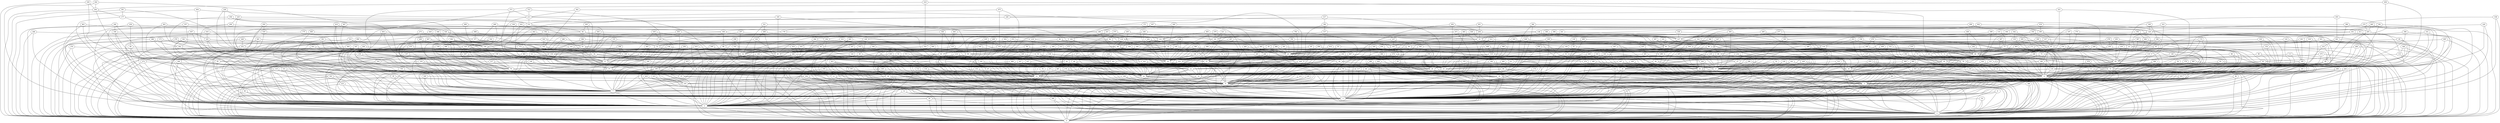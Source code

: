 /* Created by igraph 0.7.0 */
graph {
  0;
  1;
  2;
  3;
  4;
  5;
  6;
  7;
  8;
  9;
  10;
  11;
  12;
  13;
  14;
  15;
  16;
  17;
  18;
  19;
  20;
  21;
  22;
  23;
  24;
  25;
  26;
  27;
  28;
  29;
  30;
  31;
  32;
  33;
  34;
  35;
  36;
  37;
  38;
  39;
  40;
  41;
  42;
  43;
  44;
  45;
  46;
  47;
  48;
  49;
  50;
  51;
  52;
  53;
  54;
  55;
  56;
  57;
  58;
  59;
  60;
  61;
  62;
  63;
  64;
  65;
  66;
  67;
  68;
  69;
  70;
  71;
  72;
  73;
  74;
  75;
  76;
  77;
  78;
  79;
  80;
  81;
  82;
  83;
  84;
  85;
  86;
  87;
  88;
  89;
  90;
  91;
  92;
  93;
  94;
  95;
  96;
  97;
  98;
  99;
  100;
  101;
  102;
  103;
  104;
  105;
  106;
  107;
  108;
  109;
  110;
  111;
  112;
  113;
  114;
  115;
  116;
  117;
  118;
  119;
  120;
  121;
  122;
  123;
  124;
  125;
  126;
  127;
  128;
  129;
  130;
  131;
  132;
  133;
  134;
  135;
  136;
  137;
  138;
  139;
  140;
  141;
  142;
  143;
  144;
  145;
  146;
  147;
  148;
  149;
  150;
  151;
  152;
  153;
  154;
  155;
  156;
  157;
  158;
  159;
  160;
  161;
  162;
  163;
  164;
  165;
  166;
  167;
  168;
  169;
  170;
  171;
  172;
  173;
  174;
  175;
  176;
  177;
  178;
  179;
  180;
  181;
  182;
  183;
  184;
  185;
  186;
  187;
  188;
  189;
  190;
  191;
  192;
  193;
  194;
  195;
  196;
  197;
  198;
  199;
  200;
  201;
  202;
  203;
  204;
  205;
  206;
  207;
  208;
  209;
  210;
  211;
  212;
  213;
  214;
  215;
  216;
  217;
  218;
  219;
  220;
  221;
  222;
  223;
  224;
  225;
  226;
  227;
  228;
  229;
  230;
  231;
  232;
  233;
  234;
  235;
  236;
  237;
  238;
  239;
  240;
  241;
  242;
  243;
  244;
  245;
  246;
  247;
  248;
  249;
  250;
  251;
  252;
  253;
  254;
  255;
  256;
  257;
  258;
  259;
  260;
  261;
  262;
  263;
  264;
  265;
  266;
  267;
  268;
  269;
  270;
  271;
  272;
  273;
  274;
  275;
  276;
  277;
  278;
  279;
  280;
  281;
  282;
  283;
  284;
  285;
  286;
  287;
  288;
  289;
  290;
  291;
  292;
  293;
  294;
  295;
  296;
  297;
  298;
  299;
  300;
  301;
  302;
  303;
  304;
  305;
  306;
  307;
  308;
  309;
  310;
  311;
  312;
  313;
  314;
  315;
  316;
  317;
  318;
  319;
  320;
  321;
  322;
  323;
  324;
  325;
  326;
  327;
  328;
  329;
  330;
  331;
  332;
  333;
  334;
  335;
  336;
  337;
  338;
  339;
  340;
  341;
  342;
  343;
  344;
  345;
  346;
  347;
  348;
  349;
  350;
  351;
  352;
  353;
  354;
  355;
  356;
  357;
  358;
  359;
  360;
  361;
  362;
  363;
  364;
  365;
  366;
  367;
  368;
  369;
  370;
  371;
  372;
  373;
  374;
  375;
  376;
  377;
  378;
  379;
  380;
  381;
  382;
  383;
  384;
  385;
  386;
  387;
  388;
  389;
  390;
  391;
  392;
  393;
  394;
  395;
  396;
  397;
  398;
  399;
  400;
  401;
  402;
  403;
  404;
  405;
  406;
  407;
  408;
  409;
  410;
  411;
  412;
  413;
  414;
  415;
  416;
  417;
  418;
  419;
  420;
  421;
  422;
  423;
  424;
  425;
  426;
  427;
  428;
  429;
  430;
  431;
  432;
  433;
  434;
  435;
  436;
  437;
  438;
  439;
  440;
  441;
  442;
  443;
  444;
  445;
  446;
  447;
  448;
  449;
  450;
  451;
  452;
  453;
  454;
  455;
  456;
  457;
  458;
  459;
  460;
  461;
  462;
  463;
  464;
  465;
  466;
  467;
  468;
  469;
  470;
  471;
  472;
  473;
  474;
  475;
  476;
  477;
  478;
  479;
  480;
  481;
  482;
  483;
  484;
  485;
  486;
  487;
  488;
  489;
  490;
  491;
  492;
  493;
  494;
  495;
  496;
  497;
  498;
  499;

  1 -- 0;
  2 -- 0;
  3 -- 0;
  4 -- 0;
  5 -- 0;
  6 -- 0;
  7 -- 0;
  8 -- 0;
  9 -- 0;
  10 -- 0;
  14 -- 0;
  17 -- 0;
  18 -- 0;
  20 -- 0;
  21 -- 0;
  26 -- 0;
  29 -- 0;
  30 -- 0;
  31 -- 0;
  32 -- 0;
  34 -- 0;
  38 -- 0;
  39 -- 0;
  40 -- 0;
  42 -- 0;
  43 -- 0;
  46 -- 0;
  50 -- 0;
  51 -- 0;
  56 -- 0;
  60 -- 0;
  63 -- 0;
  64 -- 0;
  66 -- 0;
  70 -- 0;
  71 -- 0;
  74 -- 0;
  75 -- 0;
  78 -- 0;
  86 -- 0;
  88 -- 0;
  93 -- 0;
  95 -- 0;
  96 -- 0;
  100 -- 0;
  112 -- 0;
  113 -- 0;
  115 -- 0;
  116 -- 0;
  124 -- 0;
  127 -- 0;
  131 -- 0;
  135 -- 0;
  136 -- 0;
  142 -- 0;
  149 -- 0;
  154 -- 0;
  155 -- 0;
  166 -- 0;
  168 -- 0;
  171 -- 0;
  176 -- 0;
  180 -- 0;
  181 -- 0;
  195 -- 0;
  200 -- 0;
  211 -- 0;
  217 -- 0;
  223 -- 0;
  224 -- 0;
  229 -- 0;
  234 -- 0;
  239 -- 0;
  244 -- 0;
  250 -- 0;
  252 -- 0;
  262 -- 0;
  265 -- 0;
  266 -- 0;
  271 -- 0;
  272 -- 0;
  274 -- 0;
  275 -- 0;
  284 -- 0;
  286 -- 0;
  297 -- 0;
  304 -- 0;
  308 -- 0;
  309 -- 0;
  313 -- 0;
  317 -- 0;
  320 -- 0;
  331 -- 0;
  334 -- 0;
  336 -- 0;
  338 -- 0;
  340 -- 0;
  343 -- 0;
  348 -- 0;
  357 -- 0;
  359 -- 0;
  360 -- 0;
  361 -- 0;
  365 -- 0;
  370 -- 0;
  375 -- 0;
  379 -- 0;
  380 -- 0;
  381 -- 0;
  388 -- 0;
  389 -- 0;
  394 -- 0;
  403 -- 0;
  404 -- 0;
  405 -- 0;
  407 -- 0;
  413 -- 0;
  416 -- 0;
  420 -- 0;
  423 -- 0;
  425 -- 0;
  430 -- 0;
  436 -- 0;
  444 -- 0;
  447 -- 0;
  448 -- 0;
  459 -- 0;
  480 -- 0;
  491 -- 0;
  2 -- 1;
  3 -- 1;
  4 -- 1;
  5 -- 1;
  6 -- 1;
  7 -- 1;
  12 -- 1;
  13 -- 1;
  17 -- 1;
  25 -- 1;
  33 -- 1;
  34 -- 1;
  35 -- 1;
  36 -- 1;
  43 -- 1;
  46 -- 1;
  48 -- 1;
  55 -- 1;
  57 -- 1;
  62 -- 1;
  66 -- 1;
  77 -- 1;
  78 -- 1;
  90 -- 1;
  103 -- 1;
  111 -- 1;
  117 -- 1;
  119 -- 1;
  123 -- 1;
  147 -- 1;
  192 -- 1;
  193 -- 1;
  208 -- 1;
  218 -- 1;
  220 -- 1;
  224 -- 1;
  237 -- 1;
  252 -- 1;
  259 -- 1;
  291 -- 1;
  294 -- 1;
  296 -- 1;
  300 -- 1;
  304 -- 1;
  322 -- 1;
  323 -- 1;
  324 -- 1;
  333 -- 1;
  338 -- 1;
  355 -- 1;
  360 -- 1;
  369 -- 1;
  385 -- 1;
  389 -- 1;
  408 -- 1;
  411 -- 1;
  441 -- 1;
  443 -- 1;
  450 -- 1;
  451 -- 1;
  472 -- 1;
  476 -- 1;
  478 -- 1;
  480 -- 1;
  484 -- 1;
  495 -- 1;
  3 -- 2;
  11 -- 2;
  14 -- 2;
  16 -- 2;
  18 -- 2;
  21 -- 2;
  24 -- 2;
  27 -- 2;
  29 -- 2;
  31 -- 2;
  32 -- 2;
  34 -- 2;
  36 -- 2;
  38 -- 2;
  45 -- 2;
  51 -- 2;
  61 -- 2;
  66 -- 2;
  67 -- 2;
  80 -- 2;
  84 -- 2;
  92 -- 2;
  101 -- 2;
  102 -- 2;
  105 -- 2;
  106 -- 2;
  108 -- 2;
  109 -- 2;
  111 -- 2;
  115 -- 2;
  120 -- 2;
  146 -- 2;
  148 -- 2;
  153 -- 2;
  158 -- 2;
  160 -- 2;
  162 -- 2;
  163 -- 2;
  173 -- 2;
  175 -- 2;
  181 -- 2;
  183 -- 2;
  185 -- 2;
  206 -- 2;
  215 -- 2;
  227 -- 2;
  231 -- 2;
  236 -- 2;
  239 -- 2;
  242 -- 2;
  264 -- 2;
  267 -- 2;
  272 -- 2;
  276 -- 2;
  280 -- 2;
  282 -- 2;
  283 -- 2;
  284 -- 2;
  285 -- 2;
  286 -- 2;
  292 -- 2;
  300 -- 2;
  308 -- 2;
  311 -- 2;
  312 -- 2;
  314 -- 2;
  327 -- 2;
  344 -- 2;
  364 -- 2;
  367 -- 2;
  370 -- 2;
  379 -- 2;
  389 -- 2;
  413 -- 2;
  415 -- 2;
  419 -- 2;
  428 -- 2;
  430 -- 2;
  433 -- 2;
  445 -- 2;
  446 -- 2;
  461 -- 2;
  463 -- 2;
  472 -- 2;
  479 -- 2;
  494 -- 2;
  4 -- 3;
  5 -- 3;
  6 -- 3;
  7 -- 3;
  8 -- 3;
  9 -- 3;
  10 -- 3;
  12 -- 3;
  13 -- 3;
  15 -- 3;
  19 -- 3;
  20 -- 3;
  23 -- 3;
  24 -- 3;
  28 -- 3;
  38 -- 3;
  39 -- 3;
  40 -- 3;
  41 -- 3;
  43 -- 3;
  44 -- 3;
  45 -- 3;
  47 -- 3;
  49 -- 3;
  50 -- 3;
  51 -- 3;
  52 -- 3;
  54 -- 3;
  60 -- 3;
  68 -- 3;
  73 -- 3;
  79 -- 3;
  84 -- 3;
  88 -- 3;
  90 -- 3;
  91 -- 3;
  95 -- 3;
  98 -- 3;
  99 -- 3;
  101 -- 3;
  103 -- 3;
  105 -- 3;
  106 -- 3;
  109 -- 3;
  112 -- 3;
  113 -- 3;
  114 -- 3;
  116 -- 3;
  117 -- 3;
  121 -- 3;
  124 -- 3;
  125 -- 3;
  130 -- 3;
  131 -- 3;
  134 -- 3;
  137 -- 3;
  139 -- 3;
  143 -- 3;
  144 -- 3;
  145 -- 3;
  156 -- 3;
  159 -- 3;
  160 -- 3;
  163 -- 3;
  168 -- 3;
  170 -- 3;
  171 -- 3;
  172 -- 3;
  173 -- 3;
  177 -- 3;
  179 -- 3;
  182 -- 3;
  185 -- 3;
  186 -- 3;
  188 -- 3;
  190 -- 3;
  195 -- 3;
  197 -- 3;
  198 -- 3;
  199 -- 3;
  200 -- 3;
  209 -- 3;
  213 -- 3;
  215 -- 3;
  216 -- 3;
  223 -- 3;
  228 -- 3;
  233 -- 3;
  235 -- 3;
  238 -- 3;
  246 -- 3;
  251 -- 3;
  254 -- 3;
  255 -- 3;
  258 -- 3;
  259 -- 3;
  260 -- 3;
  261 -- 3;
  263 -- 3;
  264 -- 3;
  268 -- 3;
  274 -- 3;
  282 -- 3;
  289 -- 3;
  299 -- 3;
  301 -- 3;
  306 -- 3;
  307 -- 3;
  309 -- 3;
  313 -- 3;
  314 -- 3;
  316 -- 3;
  319 -- 3;
  333 -- 3;
  335 -- 3;
  341 -- 3;
  345 -- 3;
  351 -- 3;
  352 -- 3;
  354 -- 3;
  356 -- 3;
  359 -- 3;
  369 -- 3;
  372 -- 3;
  388 -- 3;
  390 -- 3;
  393 -- 3;
  397 -- 3;
  409 -- 3;
  412 -- 3;
  414 -- 3;
  423 -- 3;
  425 -- 3;
  428 -- 3;
  435 -- 3;
  438 -- 3;
  443 -- 3;
  445 -- 3;
  447 -- 3;
  454 -- 3;
  463 -- 3;
  471 -- 3;
  473 -- 3;
  477 -- 3;
  487 -- 3;
  491 -- 3;
  495 -- 3;
  496 -- 3;
  8 -- 4;
  11 -- 4;
  21 -- 4;
  26 -- 4;
  31 -- 4;
  53 -- 4;
  54 -- 4;
  70 -- 4;
  71 -- 4;
  83 -- 4;
  85 -- 4;
  97 -- 4;
  111 -- 4;
  120 -- 4;
  128 -- 4;
  129 -- 4;
  135 -- 4;
  141 -- 4;
  154 -- 4;
  170 -- 4;
  176 -- 4;
  181 -- 4;
  186 -- 4;
  218 -- 4;
  221 -- 4;
  224 -- 4;
  238 -- 4;
  260 -- 4;
  269 -- 4;
  277 -- 4;
  278 -- 4;
  287 -- 4;
  289 -- 4;
  306 -- 4;
  330 -- 4;
  344 -- 4;
  348 -- 4;
  365 -- 4;
  375 -- 4;
  376 -- 4;
  381 -- 4;
  395 -- 4;
  398 -- 4;
  421 -- 4;
  422 -- 4;
  437 -- 4;
  478 -- 4;
  16 -- 5;
  24 -- 5;
  37 -- 5;
  60 -- 5;
  73 -- 5;
  87 -- 5;
  126 -- 5;
  130 -- 5;
  148 -- 5;
  152 -- 5;
  220 -- 5;
  329 -- 5;
  405 -- 5;
  422 -- 5;
  429 -- 5;
  485 -- 5;
  491 -- 5;
  9 -- 7;
  11 -- 7;
  12 -- 7;
  15 -- 7;
  56 -- 7;
  70 -- 7;
  76 -- 7;
  105 -- 7;
  119 -- 7;
  122 -- 7;
  167 -- 7;
  199 -- 7;
  203 -- 7;
  206 -- 7;
  223 -- 7;
  288 -- 7;
  298 -- 7;
  310 -- 7;
  311 -- 7;
  315 -- 7;
  325 -- 7;
  329 -- 7;
  344 -- 7;
  352 -- 7;
  360 -- 7;
  373 -- 7;
  390 -- 7;
  439 -- 7;
  459 -- 7;
  460 -- 7;
  466 -- 7;
  499 -- 7;
  76 -- 8;
  10 -- 9;
  13 -- 9;
  15 -- 9;
  16 -- 9;
  25 -- 9;
  30 -- 9;
  36 -- 9;
  39 -- 9;
  41 -- 9;
  44 -- 9;
  46 -- 9;
  47 -- 9;
  50 -- 9;
  52 -- 9;
  53 -- 9;
  57 -- 9;
  58 -- 9;
  62 -- 9;
  64 -- 9;
  67 -- 9;
  72 -- 9;
  82 -- 9;
  85 -- 9;
  98 -- 9;
  99 -- 9;
  102 -- 9;
  107 -- 9;
  109 -- 9;
  115 -- 9;
  126 -- 9;
  132 -- 9;
  133 -- 9;
  141 -- 9;
  152 -- 9;
  153 -- 9;
  159 -- 9;
  160 -- 9;
  161 -- 9;
  169 -- 9;
  174 -- 9;
  179 -- 9;
  187 -- 9;
  193 -- 9;
  194 -- 9;
  203 -- 9;
  209 -- 9;
  222 -- 9;
  228 -- 9;
  234 -- 9;
  239 -- 9;
  240 -- 9;
  244 -- 9;
  253 -- 9;
  270 -- 9;
  301 -- 9;
  302 -- 9;
  320 -- 9;
  330 -- 9;
  331 -- 9;
  333 -- 9;
  335 -- 9;
  343 -- 9;
  355 -- 9;
  371 -- 9;
  372 -- 9;
  378 -- 9;
  386 -- 9;
  412 -- 9;
  426 -- 9;
  429 -- 9;
  435 -- 9;
  449 -- 9;
  453 -- 9;
  469 -- 9;
  473 -- 9;
  474 -- 9;
  477 -- 9;
  484 -- 9;
  14 -- 10;
  18 -- 10;
  19 -- 10;
  80 -- 10;
  117 -- 10;
  135 -- 10;
  140 -- 10;
  184 -- 10;
  232 -- 10;
  263 -- 10;
  288 -- 10;
  350 -- 10;
  487 -- 10;
  488 -- 10;
  72 -- 11;
  100 -- 11;
  136 -- 11;
  143 -- 11;
  155 -- 11;
  187 -- 11;
  189 -- 11;
  231 -- 11;
  235 -- 11;
  242 -- 11;
  346 -- 11;
  387 -- 11;
  410 -- 11;
  457 -- 11;
  461 -- 11;
  485 -- 11;
  25 -- 12;
  40 -- 12;
  47 -- 12;
  63 -- 12;
  78 -- 12;
  84 -- 12;
  86 -- 12;
  94 -- 12;
  100 -- 12;
  110 -- 12;
  112 -- 12;
  116 -- 12;
  119 -- 12;
  153 -- 12;
  157 -- 12;
  162 -- 12;
  170 -- 12;
  191 -- 12;
  199 -- 12;
  221 -- 12;
  226 -- 12;
  232 -- 12;
  237 -- 12;
  246 -- 12;
  248 -- 12;
  266 -- 12;
  273 -- 12;
  277 -- 12;
  294 -- 12;
  296 -- 12;
  339 -- 12;
  359 -- 12;
  378 -- 12;
  384 -- 12;
  394 -- 12;
  408 -- 12;
  410 -- 12;
  415 -- 12;
  419 -- 12;
  429 -- 12;
  437 -- 12;
  445 -- 12;
  454 -- 12;
  456 -- 12;
  475 -- 12;
  483 -- 12;
  487 -- 12;
  488 -- 12;
  144 -- 13;
  250 -- 13;
  271 -- 13;
  42 -- 14;
  129 -- 14;
  222 -- 14;
  229 -- 14;
  290 -- 14;
  305 -- 14;
  458 -- 14;
  352 -- 15;
  404 -- 15;
  446 -- 15;
  17 -- 16;
  22 -- 16;
  26 -- 16;
  27 -- 16;
  48 -- 16;
  59 -- 16;
  67 -- 16;
  69 -- 16;
  74 -- 16;
  75 -- 16;
  79 -- 16;
  81 -- 16;
  93 -- 16;
  104 -- 16;
  106 -- 16;
  110 -- 16;
  138 -- 16;
  151 -- 16;
  156 -- 16;
  190 -- 16;
  196 -- 16;
  202 -- 16;
  213 -- 16;
  218 -- 16;
  219 -- 16;
  233 -- 16;
  257 -- 16;
  262 -- 16;
  271 -- 16;
  291 -- 16;
  292 -- 16;
  295 -- 16;
  303 -- 16;
  310 -- 16;
  327 -- 16;
  340 -- 16;
  355 -- 16;
  392 -- 16;
  409 -- 16;
  424 -- 16;
  457 -- 16;
  466 -- 16;
  469 -- 16;
  479 -- 16;
  480 -- 16;
  23 -- 17;
  30 -- 17;
  33 -- 17;
  42 -- 17;
  44 -- 17;
  49 -- 17;
  52 -- 17;
  56 -- 17;
  89 -- 17;
  95 -- 17;
  114 -- 17;
  118 -- 17;
  122 -- 17;
  126 -- 17;
  141 -- 17;
  151 -- 17;
  158 -- 17;
  201 -- 17;
  205 -- 17;
  212 -- 17;
  235 -- 17;
  243 -- 17;
  248 -- 17;
  249 -- 17;
  274 -- 17;
  296 -- 17;
  313 -- 17;
  316 -- 17;
  318 -- 17;
  353 -- 17;
  378 -- 17;
  387 -- 17;
  391 -- 17;
  401 -- 17;
  432 -- 17;
  19 -- 18;
  37 -- 18;
  146 -- 18;
  196 -- 18;
  276 -- 18;
  358 -- 18;
  383 -- 18;
  407 -- 18;
  20 -- 19;
  22 -- 19;
  28 -- 19;
  32 -- 19;
  35 -- 19;
  55 -- 19;
  61 -- 19;
  64 -- 19;
  68 -- 19;
  69 -- 19;
  89 -- 19;
  90 -- 19;
  91 -- 19;
  94 -- 19;
  144 -- 19;
  158 -- 19;
  159 -- 19;
  164 -- 19;
  178 -- 19;
  191 -- 19;
  193 -- 19;
  194 -- 19;
  196 -- 19;
  203 -- 19;
  207 -- 19;
  208 -- 19;
  212 -- 19;
  247 -- 19;
  254 -- 19;
  265 -- 19;
  275 -- 19;
  279 -- 19;
  287 -- 19;
  316 -- 19;
  319 -- 19;
  328 -- 19;
  334 -- 19;
  345 -- 19;
  380 -- 19;
  395 -- 19;
  402 -- 19;
  438 -- 19;
  441 -- 19;
  443 -- 19;
  459 -- 19;
  468 -- 19;
  474 -- 19;
  481 -- 19;
  22 -- 20;
  23 -- 20;
  35 -- 20;
  53 -- 20;
  69 -- 20;
  114 -- 20;
  140 -- 20;
  184 -- 20;
  207 -- 20;
  259 -- 20;
  264 -- 20;
  285 -- 20;
  294 -- 20;
  320 -- 20;
  376 -- 20;
  383 -- 20;
  391 -- 20;
  412 -- 20;
  419 -- 20;
  486 -- 20;
  28 -- 21;
  122 -- 21;
  33 -- 22;
  82 -- 22;
  241 -- 22;
  273 -- 22;
  440 -- 22;
  80 -- 23;
  85 -- 23;
  118 -- 23;
  124 -- 23;
  299 -- 23;
  405 -- 23;
  414 -- 23;
  455 -- 23;
  161 -- 24;
  182 -- 24;
  290 -- 24;
  336 -- 24;
  347 -- 24;
  399 -- 24;
  421 -- 24;
  427 -- 24;
  27 -- 25;
  29 -- 25;
  37 -- 25;
  48 -- 25;
  55 -- 25;
  65 -- 25;
  147 -- 25;
  176 -- 25;
  211 -- 25;
  280 -- 25;
  312 -- 25;
  319 -- 25;
  398 -- 25;
  424 -- 25;
  428 -- 25;
  456 -- 25;
  466 -- 25;
  476 -- 25;
  486 -- 25;
  62 -- 26;
  76 -- 26;
  83 -- 26;
  140 -- 26;
  150 -- 26;
  165 -- 26;
  182 -- 26;
  198 -- 26;
  216 -- 26;
  246 -- 26;
  327 -- 26;
  417 -- 26;
  465 -- 26;
  127 -- 27;
  180 -- 27;
  189 -- 27;
  149 -- 28;
  370 -- 29;
  59 -- 30;
  71 -- 30;
  75 -- 30;
  137 -- 30;
  332 -- 30;
  364 -- 30;
  375 -- 30;
  402 -- 30;
  49 -- 31;
  54 -- 31;
  87 -- 31;
  121 -- 31;
  347 -- 31;
  374 -- 31;
  421 -- 31;
  59 -- 32;
  65 -- 32;
  93 -- 32;
  99 -- 32;
  132 -- 32;
  150 -- 32;
  163 -- 32;
  172 -- 32;
  230 -- 32;
  233 -- 32;
  238 -- 32;
  295 -- 32;
  321 -- 32;
  354 -- 32;
  364 -- 32;
  440 -- 32;
  453 -- 32;
  462 -- 32;
  108 -- 33;
  128 -- 33;
  133 -- 33;
  204 -- 33;
  241 -- 33;
  326 -- 33;
  331 -- 33;
  449 -- 33;
  481 -- 33;
  134 -- 35;
  257 -- 35;
  195 -- 36;
  283 -- 36;
  325 -- 36;
  353 -- 36;
  490 -- 36;
  41 -- 37;
  45 -- 37;
  65 -- 37;
  73 -- 37;
  74 -- 37;
  107 -- 37;
  157 -- 37;
  164 -- 37;
  284 -- 37;
  295 -- 37;
  346 -- 37;
  362 -- 37;
  372 -- 37;
  382 -- 37;
  392 -- 37;
  409 -- 37;
  436 -- 37;
  467 -- 37;
  493 -- 37;
  167 -- 38;
  305 -- 39;
  185 -- 40;
  373 -- 40;
  356 -- 42;
  433 -- 42;
  446 -- 42;
  83 -- 43;
  89 -- 43;
  121 -- 43;
  208 -- 43;
  228 -- 43;
  247 -- 43;
  268 -- 43;
  345 -- 43;
  396 -- 43;
  474 -- 43;
  476 -- 43;
  495 -- 43;
  81 -- 44;
  103 -- 44;
  219 -- 44;
  291 -- 44;
  58 -- 45;
  61 -- 45;
  72 -- 45;
  87 -- 45;
  96 -- 45;
  98 -- 45;
  142 -- 45;
  143 -- 45;
  164 -- 45;
  165 -- 45;
  166 -- 45;
  167 -- 45;
  175 -- 45;
  194 -- 45;
  212 -- 45;
  245 -- 45;
  249 -- 45;
  252 -- 45;
  254 -- 45;
  256 -- 45;
  288 -- 45;
  380 -- 45;
  391 -- 45;
  397 -- 45;
  489 -- 45;
  58 -- 47;
  104 -- 47;
  184 -- 47;
  226 -- 47;
  416 -- 47;
  125 -- 48;
  383 -- 48;
  230 -- 49;
  318 -- 49;
  386 -- 49;
  79 -- 50;
  91 -- 50;
  101 -- 50;
  161 -- 50;
  179 -- 50;
  350 -- 50;
  366 -- 50;
  413 -- 50;
  451 -- 50;
  471 -- 50;
  57 -- 55;
  128 -- 55;
  139 -- 55;
  77 -- 56;
  94 -- 56;
  110 -- 56;
  189 -- 56;
  278 -- 56;
  461 -- 56;
  130 -- 57;
  201 -- 58;
  482 -- 58;
  63 -- 60;
  68 -- 60;
  96 -- 60;
  104 -- 60;
  123 -- 60;
  147 -- 60;
  168 -- 60;
  183 -- 60;
  210 -- 60;
  217 -- 60;
  227 -- 60;
  243 -- 60;
  247 -- 60;
  272 -- 60;
  279 -- 60;
  303 -- 60;
  329 -- 60;
  365 -- 60;
  369 -- 60;
  434 -- 60;
  438 -- 60;
  462 -- 60;
  467 -- 60;
  301 -- 61;
  322 -- 61;
  332 -- 61;
  384 -- 61;
  131 -- 63;
  337 -- 63;
  157 -- 64;
  289 -- 64;
  464 -- 64;
  490 -- 64;
  243 -- 66;
  324 -- 66;
  145 -- 67;
  146 -- 67;
  256 -- 67;
  444 -- 67;
  497 -- 67;
  77 -- 68;
  107 -- 68;
  152 -- 68;
  197 -- 68;
  202 -- 68;
  216 -- 68;
  253 -- 68;
  255 -- 68;
  297 -- 68;
  374 -- 68;
  400 -- 68;
  408 -- 68;
  118 -- 69;
  180 -- 69;
  245 -- 69;
  494 -- 69;
  97 -- 70;
  204 -- 70;
  217 -- 70;
  234 -- 70;
  260 -- 70;
  267 -- 70;
  269 -- 70;
  324 -- 70;
  432 -- 70;
  467 -- 70;
  489 -- 70;
  499 -- 70;
  81 -- 71;
  120 -- 71;
  263 -- 71;
  266 -- 71;
  82 -- 72;
  129 -- 72;
  155 -- 72;
  178 -- 72;
  286 -- 72;
  332 -- 72;
  210 -- 73;
  192 -- 74;
  398 -- 74;
  431 -- 74;
  473 -- 74;
  88 -- 76;
  210 -- 76;
  265 -- 76;
  133 -- 77;
  287 -- 77;
  299 -- 77;
  227 -- 78;
  127 -- 81;
  138 -- 81;
  169 -- 81;
  267 -- 81;
  307 -- 81;
  318 -- 81;
  335 -- 81;
  368 -- 81;
  377 -- 81;
  465 -- 81;
  499 -- 81;
  92 -- 82;
  275 -- 82;
  317 -- 82;
  86 -- 83;
  113 -- 83;
  134 -- 83;
  148 -- 83;
  230 -- 83;
  231 -- 83;
  293 -- 83;
  311 -- 83;
  339 -- 83;
  431 -- 83;
  468 -- 83;
  498 -- 83;
  211 -- 84;
  366 -- 84;
  205 -- 85;
  132 -- 87;
  337 -- 87;
  349 -- 87;
  384 -- 87;
  385 -- 87;
  387 -- 87;
  424 -- 87;
  451 -- 87;
  92 -- 89;
  97 -- 89;
  102 -- 89;
  123 -- 89;
  136 -- 89;
  154 -- 89;
  242 -- 89;
  282 -- 89;
  368 -- 89;
  376 -- 89;
  125 -- 90;
  172 -- 90;
  321 -- 90;
  452 -- 90;
  481 -- 90;
  486 -- 90;
  496 -- 90;
  145 -- 91;
  151 -- 92;
  236 -- 92;
  305 -- 92;
  192 -- 93;
  309 -- 93;
  341 -- 93;
  420 -- 94;
  177 -- 95;
  214 -- 95;
  363 -- 95;
  156 -- 97;
  323 -- 97;
  108 -- 98;
  142 -- 98;
  236 -- 99;
  341 -- 101;
  258 -- 102;
  139 -- 103;
  171 -- 103;
  255 -- 103;
  418 -- 103;
  214 -- 104;
  215 -- 105;
  304 -- 105;
  317 -- 105;
  425 -- 105;
  453 -- 105;
  497 -- 105;
  137 -- 106;
  150 -- 106;
  188 -- 107;
  191 -- 107;
  237 -- 107;
  310 -- 107;
  406 -- 107;
  323 -- 108;
  463 -- 108;
  293 -- 110;
  174 -- 111;
  426 -- 111;
  478 -- 111;
  253 -- 114;
  283 -- 114;
  303 -- 114;
  492 -- 114;
  241 -- 117;
  280 -- 117;
  361 -- 117;
  397 -- 117;
  448 -- 117;
  198 -- 118;
  399 -- 118;
  444 -- 118;
  300 -- 119;
  162 -- 120;
  173 -- 120;
  261 -- 120;
  464 -- 125;
  483 -- 125;
  138 -- 127;
  166 -- 127;
  188 -- 127;
  200 -- 127;
  245 -- 127;
  277 -- 127;
  339 -- 127;
  393 -- 127;
  396 -- 127;
  400 -- 127;
  420 -- 127;
  483 -- 127;
  349 -- 128;
  386 -- 128;
  442 -- 128;
  469 -- 128;
  225 -- 129;
  257 -- 129;
  430 -- 129;
  439 -- 129;
  348 -- 131;
  411 -- 131;
  175 -- 132;
  178 -- 132;
  197 -- 132;
  396 -- 132;
  403 -- 132;
  493 -- 132;
  342 -- 134;
  186 -- 135;
  204 -- 135;
  205 -- 135;
  306 -- 135;
  458 -- 135;
  470 -- 135;
  220 -- 138;
  367 -- 138;
  149 -- 139;
  174 -- 139;
  328 -- 140;
  268 -- 142;
  276 -- 143;
  328 -- 143;
  187 -- 144;
  315 -- 144;
  326 -- 144;
  395 -- 144;
  248 -- 148;
  190 -- 149;
  401 -- 149;
  219 -- 150;
  240 -- 150;
  269 -- 150;
  314 -- 150;
  325 -- 150;
  358 -- 150;
  452 -- 150;
  462 -- 150;
  165 -- 151;
  177 -- 151;
  213 -- 151;
  240 -- 151;
  358 -- 151;
  209 -- 157;
  356 -- 157;
  435 -- 157;
  475 -- 157;
  225 -- 158;
  334 -- 159;
  379 -- 159;
  433 -- 159;
  450 -- 159;
  169 -- 161;
  214 -- 161;
  222 -- 161;
  258 -- 161;
  488 -- 161;
  394 -- 163;
  183 -- 164;
  251 -- 164;
  297 -- 164;
  406 -- 166;
  434 -- 166;
  326 -- 170;
  342 -- 170;
  330 -- 171;
  342 -- 171;
  452 -- 171;
  244 -- 177;
  361 -- 177;
  336 -- 178;
  371 -- 178;
  349 -- 180;
  251 -- 183;
  308 -- 183;
  417 -- 183;
  261 -- 185;
  351 -- 185;
  399 -- 185;
  402 -- 185;
  202 -- 186;
  407 -- 186;
  492 -- 186;
  298 -- 189;
  367 -- 189;
  340 -- 190;
  221 -- 191;
  279 -- 191;
  346 -- 191;
  351 -- 191;
  460 -- 191;
  465 -- 191;
  302 -- 192;
  392 -- 192;
  423 -- 195;
  201 -- 196;
  315 -- 196;
  368 -- 196;
  442 -- 196;
  207 -- 198;
  270 -- 198;
  357 -- 198;
  229 -- 199;
  249 -- 199;
  256 -- 199;
  353 -- 199;
  403 -- 199;
  490 -- 199;
  401 -- 204;
  440 -- 204;
  456 -- 204;
  206 -- 205;
  270 -- 205;
  366 -- 205;
  485 -- 205;
  225 -- 206;
  414 -- 211;
  472 -- 212;
  312 -- 213;
  362 -- 213;
  373 -- 213;
  404 -- 213;
  475 -- 213;
  441 -- 216;
  262 -- 219;
  471 -- 219;
  343 -- 223;
  226 -- 225;
  281 -- 227;
  337 -- 227;
  232 -- 228;
  484 -- 229;
  497 -- 231;
  307 -- 232;
  431 -- 240;
  302 -- 242;
  322 -- 242;
  362 -- 242;
  377 -- 242;
  290 -- 243;
  427 -- 243;
  250 -- 244;
  292 -- 244;
  418 -- 244;
  298 -- 246;
  281 -- 252;
  448 -- 252;
  418 -- 254;
  426 -- 254;
  278 -- 255;
  293 -- 255;
  390 -- 261;
  285 -- 265;
  321 -- 268;
  273 -- 269;
  338 -- 270;
  281 -- 272;
  400 -- 274;
  477 -- 274;
  357 -- 282;
  388 -- 282;
  371 -- 284;
  493 -- 284;
  350 -- 290;
  442 -- 290;
  437 -- 291;
  494 -- 300;
  432 -- 302;
  374 -- 303;
  382 -- 303;
  363 -- 304;
  393 -- 304;
  382 -- 317;
  347 -- 319;
  449 -- 319;
  468 -- 319;
  457 -- 324;
  416 -- 325;
  447 -- 325;
  363 -- 326;
  411 -- 332;
  482 -- 333;
  427 -- 334;
  354 -- 337;
  460 -- 343;
  377 -- 344;
  410 -- 346;
  381 -- 351;
  415 -- 352;
  439 -- 353;
  482 -- 353;
  496 -- 353;
  422 -- 355;
  385 -- 368;
  470 -- 369;
  458 -- 373;
  454 -- 377;
  498 -- 377;
  455 -- 381;
  417 -- 382;
  406 -- 385;
  434 -- 385;
  489 -- 385;
  464 -- 394;
  470 -- 395;
  436 -- 421;
  450 -- 430;
  479 -- 436;
  455 -- 441;
  498 -- 457;
  492 -- 482;
}
